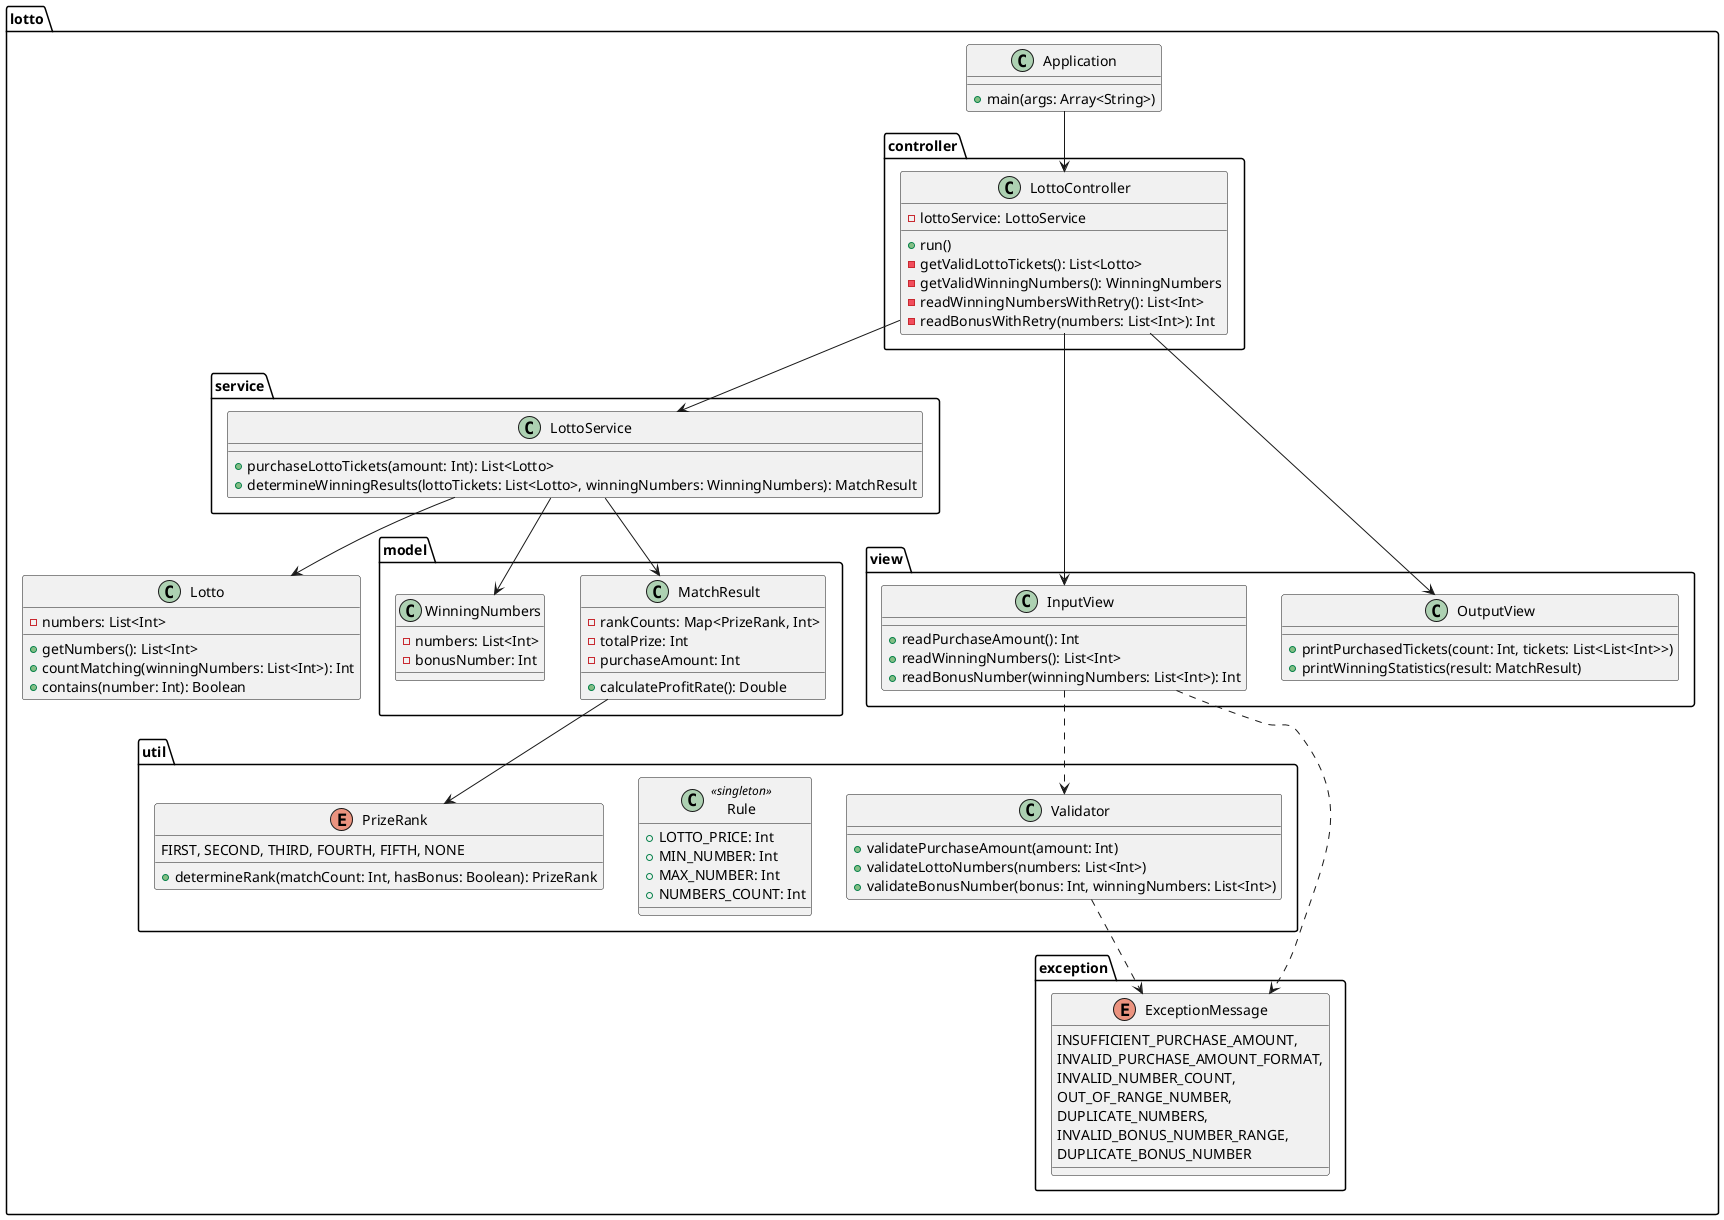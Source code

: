 @startuml

' Package structure
package lotto {
    class Application {
        + main(args: Array<String>)
    }
    class Lotto {
        - numbers: List<Int>
        + getNumbers(): List<Int>
        + countMatching(winningNumbers: List<Int>): Int
        + contains(number: Int): Boolean
    }
}

package "lotto.controller" {
    class LottoController {
        - lottoService: LottoService
        + run()
        - getValidLottoTickets(): List<Lotto>
        - getValidWinningNumbers(): WinningNumbers
        - readWinningNumbersWithRetry(): List<Int>
        - readBonusWithRetry(numbers: List<Int>): Int
    }
}

package "lotto.service" {
    class LottoService {
        + purchaseLottoTickets(amount: Int): List<Lotto>
        + determineWinningResults(lottoTickets: List<Lotto>, winningNumbers: WinningNumbers): MatchResult
    }
}

package "lotto.model" {
    class MatchResult {
        - rankCounts: Map<PrizeRank, Int>
        - totalPrize: Int
        - purchaseAmount: Int
        + calculateProfitRate(): Double
    }
    class WinningNumbers {
        - numbers: List<Int>
        - bonusNumber: Int
    }
}

package "lotto.util" {
    enum PrizeRank {
        FIRST, SECOND, THIRD, FOURTH, FIFTH, NONE
        + determineRank(matchCount: Int, hasBonus: Boolean): PrizeRank
    }
    class Rule <<singleton>> {
        + LOTTO_PRICE: Int
        + MIN_NUMBER: Int
        + MAX_NUMBER: Int
        + NUMBERS_COUNT: Int
    }
    class Validator {
        + validatePurchaseAmount(amount: Int)
        + validateLottoNumbers(numbers: List<Int>)
        + validateBonusNumber(bonus: Int, winningNumbers: List<Int>)
    }
}

package "lotto.exception" {
    enum ExceptionMessage {
        INSUFFICIENT_PURCHASE_AMOUNT,
        INVALID_PURCHASE_AMOUNT_FORMAT,
        INVALID_NUMBER_COUNT,
        OUT_OF_RANGE_NUMBER,
        DUPLICATE_NUMBERS,
        INVALID_BONUS_NUMBER_RANGE,
        DUPLICATE_BONUS_NUMBER
    }
}

package "lotto.view" {
    class InputView {
        + readPurchaseAmount(): Int
        + readWinningNumbers(): List<Int>
        + readBonusNumber(winningNumbers: List<Int>): Int
    }
    class OutputView {
        + printPurchasedTickets(count: Int, tickets: List<List<Int>>)
        + printWinningStatistics(result: MatchResult)
    }
}

' Relationships
Application --> LottoController
LottoController --> LottoService
LottoController --> InputView
LottoController --> OutputView
LottoService --> Lotto
LottoService --> MatchResult
LottoService --> WinningNumbers
MatchResult --> PrizeRank
Validator ..> ExceptionMessage
InputView ..> Validator
InputView ..> ExceptionMessage

@enduml
